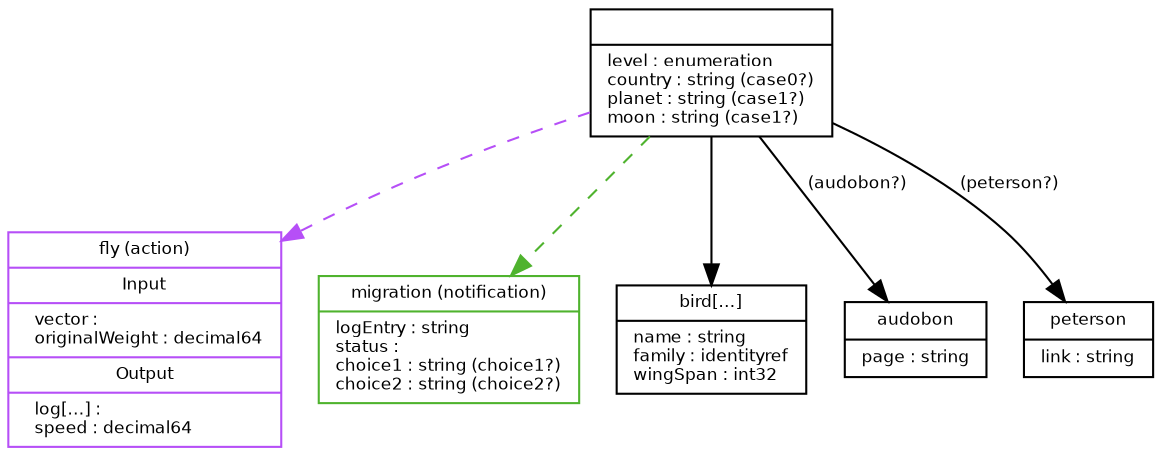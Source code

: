 digraph G {
        fontname = "Bitstream Vera Sans"
        fontsize = 8

        node [
                fontname = "Bitstream Vera Sans"
                fontsize = 8
                shape = "record"
        ]

        edge [
                fontname = "Bitstream Vera Sans"
                fontsize = 8
        ]


	doc_example [
		label = "{|level : enumeration\lcountry : string (case0?)\lplanet : string (case1?)\lmoon : string (case1?)\l}"
	]
	

	
       doc_example_fly [
         label = "{fly (action)|Input|&#32;&#32;vector : \l&#32;&#32;originalWeight : decimal64\l|Output|&#32;&#32;log[…] : \l&#32;&#32;speed : decimal64\l}"
         color = "#b64ff7"
       ]
       doc_example -> doc_example_fly [
         style = "dashed"
         color = "#b64ff7"
       ]
	

	
       doc_example_migration [
         label = "{migration (notification)|logEntry : string\lstatus : \lchoice1 : string (choice1?)\lchoice2 : string (choice2?)\l}"
         color = "#4fb32e"
       ]
       doc_example -> doc_example_migration [
         style = "dashed"
         color = "#4fb32e"
       ]
	

	doc_example_bird [
		label = "{bird[…]|name : string\lfamily : identityref\lwingSpan : int32\l}"
	]
	

	

	

	doc_example_audobon [
		label = "{audobon|page : string\l}"
	]
	

	

	

	doc_example_peterson [
		label = "{peterson|link : string\l}"
	]
	

	

	



  
    doc_example -> doc_example_bird [
         label=""
       ]
    
    
    
    
    doc_example -> doc_example_audobon [
         label=" (audobon?)"
       ]
    doc_example -> doc_example_peterson [
         label=" (peterson?)"
       ]

  
    
    
    

  
    

  
    


}
